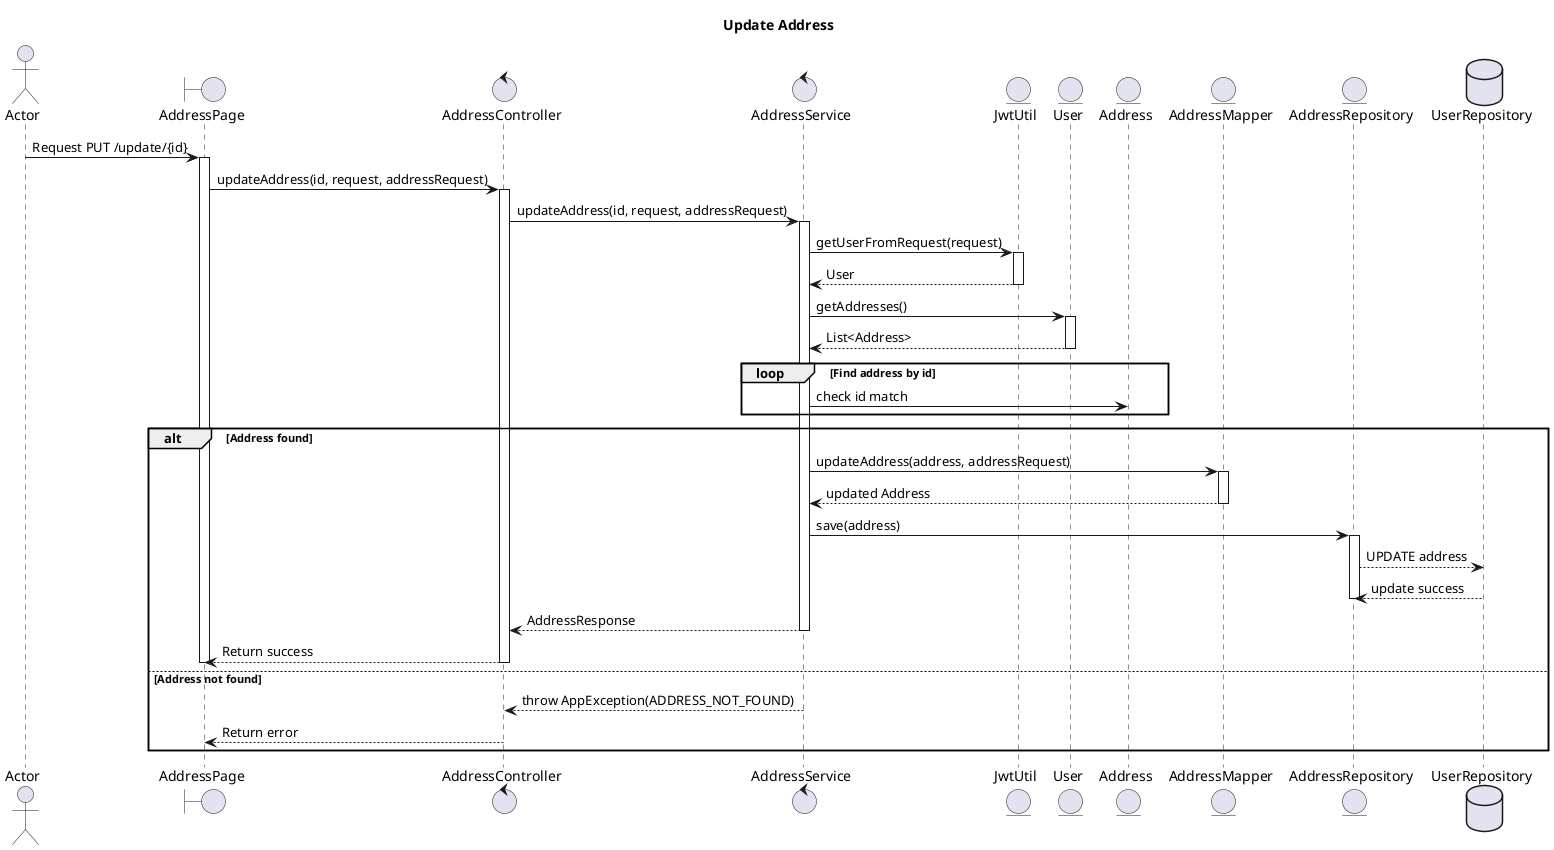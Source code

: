 @startuml
title Update Address

actor Actor
boundary AddressPage
control AddressController
control AddressService
entity JwtUtil
entity User
entity Address
entity AddressMapper
entity AddressRepository
database UserRepository

Actor -> AddressPage : Request PUT /update/{id}
activate AddressPage
AddressPage -> AddressController : updateAddress(id, request, addressRequest)
activate AddressController

AddressController -> AddressService : updateAddress(id, request, addressRequest)
activate AddressService

AddressService -> JwtUtil : getUserFromRequest(request)
activate JwtUtil
JwtUtil --> AddressService : User
deactivate JwtUtil

AddressService -> User : getAddresses()
activate User
User --> AddressService : List<Address>
deactivate User

loop Find address by id
    AddressService -> Address : check id match
end

alt Address found
    AddressService -> AddressMapper : updateAddress(address, addressRequest)
    activate AddressMapper
    AddressMapper --> AddressService : updated Address
    deactivate AddressMapper

    AddressService -> AddressRepository : save(address)
    activate AddressRepository
    AddressRepository --> UserRepository : UPDATE address
    UserRepository --> AddressRepository : update success
    deactivate AddressRepository

    AddressService --> AddressController : AddressResponse
    deactivate AddressService

    AddressController --> AddressPage : Return success
    deactivate AddressController
    deactivate AddressPage
else Address not found
    AddressService --> AddressController : throw AppException(ADDRESS_NOT_FOUND)
    deactivate AddressService
    AddressController --> AddressPage : Return error
    deactivate AddressController
    deactivate AddressPage
end

@enduml
